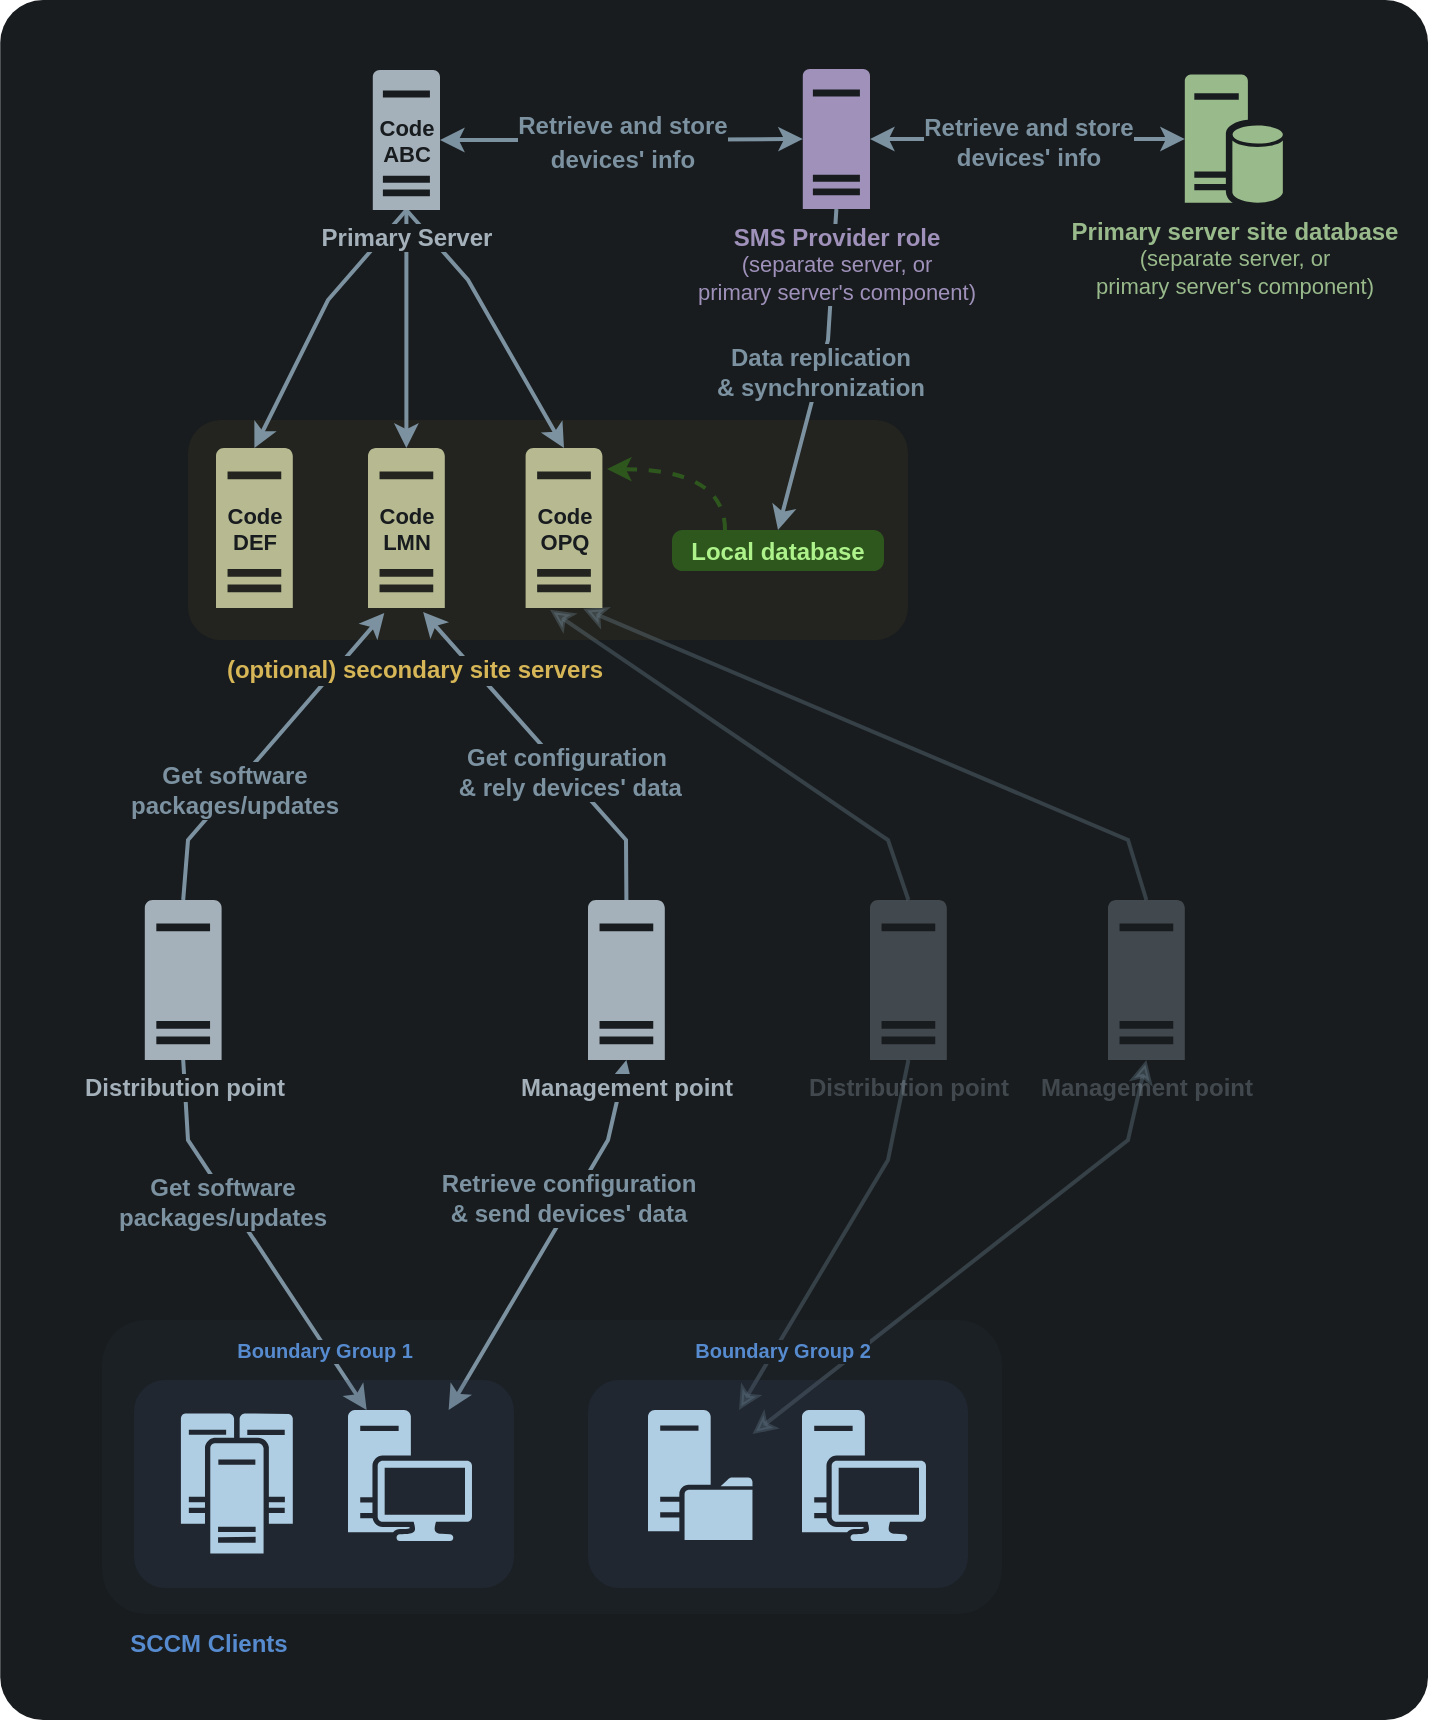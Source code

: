 <mxfile version="20.8.10" type="device"><diagram id="eWf1zptdzQgSrUiQjyD_" name="Page-1"><mxGraphModel dx="1046" dy="973" grid="1" gridSize="10" guides="1" tooltips="1" connect="1" arrows="1" fold="1" page="1" pageScale="1" pageWidth="850" pageHeight="1100" math="0" shadow="0"><root><mxCell id="0"/><mxCell id="1" parent="0"/><mxCell id="R4PEDJzUQgkb5GLHwQIX-10" value="" style="rounded=1;whiteSpace=wrap;html=1;shadow=0;sketch=0;strokeColor=none;strokeWidth=2;fontSize=12;fontColor=#4D4D4D;fillColor=#181C1F;arcSize=3;" vertex="1" parent="1"><mxGeometry x="176.12" y="70" width="713.88" height="860" as="geometry"/></mxCell><mxCell id="KeWoTmswiVsHEIokABUf-68" value="" style="rounded=1;whiteSpace=wrap;html=1;shadow=0;sketch=0;fillColor=#524620;dashed=1;strokeColor=none;strokeWidth=2;opacity=20;" parent="1" vertex="1"><mxGeometry x="270" y="280" width="360" height="110" as="geometry"/></mxCell><mxCell id="R4PEDJzUQgkb5GLHwQIX-62" value="" style="rounded=1;whiteSpace=wrap;html=1;shadow=0;sketch=0;fillColor=#34445C;dashed=1;strokeColor=none;strokeWidth=2;opacity=10;" vertex="1" parent="1"><mxGeometry x="227" y="730" width="450" height="147" as="geometry"/></mxCell><mxCell id="KeWoTmswiVsHEIokABUf-56" value="&lt;div style=&quot;border-color: var(--border-color); font-size: 12px;&quot;&gt;&lt;font style=&quot;border-color: var(--border-color);&quot;&gt;&lt;b style=&quot;border-color: var(--border-color);&quot;&gt;Retrieve and store&lt;/b&gt;&lt;/font&gt;&lt;/div&gt;&lt;div style=&quot;border-color: var(--border-color); font-size: 12px;&quot;&gt;&lt;font style=&quot;border-color: var(--border-color);&quot;&gt;&lt;b style=&quot;border-color: var(--border-color);&quot;&gt;devices'&amp;nbsp;&lt;/b&gt;&lt;/font&gt;&lt;b style=&quot;border-color: var(--border-color);&quot;&gt;info&lt;/b&gt;&lt;/div&gt;" style="edgeStyle=orthogonalEdgeStyle;rounded=0;orthogonalLoop=1;jettySize=auto;html=1;exitX=1;exitY=0.5;exitDx=0;exitDy=0;exitPerimeter=0;entryX=0;entryY=0.5;entryDx=0;entryDy=0;entryPerimeter=0;strokeWidth=2;fontSize=14;fontColor=#7C92A1;startArrow=classic;startFill=1;strokeColor=#7C92A1;labelBackgroundColor=#181C1F;" parent="1" source="KeWoTmswiVsHEIokABUf-54" target="KeWoTmswiVsHEIokABUf-3" edge="1"><mxGeometry x="0.004" relative="1" as="geometry"><mxPoint y="1" as="offset"/></mxGeometry></mxCell><mxCell id="KeWoTmswiVsHEIokABUf-64" value="&lt;div style=&quot;font-size: 12px;&quot;&gt;&lt;br&gt;&lt;/div&gt;" style="edgeLabel;html=1;align=center;verticalAlign=middle;resizable=0;points=[];fontSize=12;fontColor=#4D4D4D;" parent="KeWoTmswiVsHEIokABUf-56" vertex="1" connectable="0"><mxGeometry x="-0.159" relative="1" as="geometry"><mxPoint x="26" y="73" as="offset"/></mxGeometry></mxCell><mxCell id="KeWoTmswiVsHEIokABUf-55" value="&lt;font style=&quot;border-color: var(--border-color); font-size: 12px;&quot;&gt;&lt;b style=&quot;border-color: var(--border-color);&quot;&gt;Retrieve and store&lt;br style=&quot;border-color: var(--border-color);&quot;&gt;devices'&amp;nbsp;&lt;/b&gt;&lt;/font&gt;&lt;b style=&quot;border-color: var(--border-color); font-size: 12px;&quot;&gt;info&lt;/b&gt;" style="edgeStyle=orthogonalEdgeStyle;rounded=0;orthogonalLoop=1;jettySize=auto;html=1;exitX=1;exitY=0.5;exitDx=0;exitDy=0;exitPerimeter=0;entryX=0;entryY=0.5;entryDx=0;entryDy=0;entryPerimeter=0;strokeWidth=2;fontSize=14;fontColor=#7C92A1;startArrow=classic;startFill=1;strokeColor=#7C92A1;labelBackgroundColor=#181C1F;" parent="1" source="KeWoTmswiVsHEIokABUf-1" target="KeWoTmswiVsHEIokABUf-54" edge="1"><mxGeometry x="0.005" relative="1" as="geometry"><mxPoint x="549.2" y="127.66" as="sourcePoint"/><mxPoint as="offset"/></mxGeometry></mxCell><mxCell id="KeWoTmswiVsHEIokABUf-62" value="&lt;div style=&quot;font-size: 12px;&quot;&gt;&lt;br&gt;&lt;/div&gt;" style="edgeLabel;html=1;align=center;verticalAlign=middle;resizable=0;points=[];fontSize=14;fontColor=#4D4D4D;" parent="KeWoTmswiVsHEIokABUf-55" vertex="1" connectable="0"><mxGeometry x="-0.19" y="4" relative="1" as="geometry"><mxPoint x="20" y="3" as="offset"/></mxGeometry></mxCell><mxCell id="KeWoTmswiVsHEIokABUf-30" style="rounded=0;orthogonalLoop=1;jettySize=auto;html=1;entryX=0.5;entryY=0;entryDx=0;entryDy=0;entryPerimeter=0;strokeWidth=2;fontSize=12;fontColor=#4D4D4D;strokeColor=#7C92A1;exitX=0.5;exitY=1;exitDx=0;exitDy=0;exitPerimeter=0;" parent="1" source="KeWoTmswiVsHEIokABUf-1" target="KeWoTmswiVsHEIokABUf-17" edge="1"><mxGeometry relative="1" as="geometry"><mxPoint x="425.2" y="209.66" as="sourcePoint"/></mxGeometry></mxCell><mxCell id="KeWoTmswiVsHEIokABUf-29" value="" style="endArrow=classic;html=1;rounded=0;strokeWidth=2;fontSize=12;fontColor=#4D4D4D;entryX=0.5;entryY=0;entryDx=0;entryDy=0;entryPerimeter=0;strokeColor=#7C92A1;exitX=0.5;exitY=1;exitDx=0;exitDy=0;exitPerimeter=0;" parent="1" source="KeWoTmswiVsHEIokABUf-1" target="KeWoTmswiVsHEIokABUf-16" edge="1"><mxGeometry width="50" height="50" relative="1" as="geometry"><mxPoint x="420.69" y="208.7" as="sourcePoint"/><mxPoint x="340" y="190" as="targetPoint"/><Array as="points"><mxPoint x="340" y="220"/></Array></mxGeometry></mxCell><mxCell id="KeWoTmswiVsHEIokABUf-31" value="" style="endArrow=classic;html=1;rounded=0;strokeWidth=2;fontSize=12;fontColor=#4D4D4D;entryX=0.5;entryY=0;entryDx=0;entryDy=0;entryPerimeter=0;strokeColor=#7C92A1;exitX=0.5;exitY=1;exitDx=0;exitDy=0;exitPerimeter=0;" parent="1" target="KeWoTmswiVsHEIokABUf-18" edge="1" source="KeWoTmswiVsHEIokABUf-1"><mxGeometry width="50" height="50" relative="1" as="geometry"><mxPoint x="430" y="210" as="sourcePoint"/><mxPoint x="313.2" y="314" as="targetPoint"/><Array as="points"><mxPoint x="410" y="210"/></Array></mxGeometry></mxCell><mxCell id="KeWoTmswiVsHEIokABUf-43" value="&lt;div style=&quot;border-color: var(--border-color);&quot;&gt;&lt;font style=&quot;border-color: var(--border-color);&quot;&gt;&lt;b style=&quot;border-color: var(--border-color);&quot;&gt;Retrieve configuration&lt;/b&gt;&lt;/font&gt;&lt;/div&gt;&lt;div style=&quot;border-color: var(--border-color);&quot;&gt;&lt;font style=&quot;border-color: var(--border-color);&quot;&gt;&lt;b style=&quot;border-color: var(--border-color);&quot;&gt;&amp;amp; send devices' data&lt;/b&gt;&lt;/font&gt;&lt;/div&gt;" style="endArrow=classic;html=1;rounded=0;strokeWidth=2;fontSize=12;fontColor=#7C92A1;strokeColor=#7C92A1;startArrow=classic;startFill=1;endFill=1;entryX=0.5;entryY=1;entryDx=0;entryDy=0;entryPerimeter=0;labelBackgroundColor=#181C1F;" parent="1" source="R4PEDJzUQgkb5GLHwQIX-34" edge="1" target="KeWoTmswiVsHEIokABUf-34"><mxGeometry x="0.227" y="2" width="50" height="50" relative="1" as="geometry"><mxPoint x="484.8" y="765.1" as="sourcePoint"/><mxPoint x="603" y="581.52" as="targetPoint"/><Array as="points"><mxPoint x="480" y="640"/></Array><mxPoint as="offset"/></mxGeometry></mxCell><mxCell id="KeWoTmswiVsHEIokABUf-45" value="&lt;div style=&quot;font-size: 12px;&quot;&gt;&lt;br&gt;&lt;/div&gt;" style="edgeLabel;html=1;align=center;verticalAlign=middle;resizable=0;points=[];fontSize=14;fontColor=#4D4D4D;" parent="KeWoTmswiVsHEIokABUf-43" vertex="1" connectable="0"><mxGeometry x="-0.664" y="-2" relative="1" as="geometry"><mxPoint x="69" y="-45" as="offset"/></mxGeometry></mxCell><mxCell id="3j9KUwUvgYnOgWsQ5Ff8-98" value="&lt;b style=&quot;border-color: var(--border-color);&quot;&gt;Get software&lt;/b&gt;&lt;div style=&quot;border-color: var(--border-color);&quot;&gt;&lt;font style=&quot;border-color: var(--border-color);&quot;&gt;&lt;b style=&quot;border-color: var(--border-color);&quot;&gt;packages&lt;/b&gt;&lt;/font&gt;&lt;font style=&quot;border-color: var(--border-color);&quot;&gt;&lt;b style=&quot;border-color: var(--border-color);&quot;&gt;/updates&lt;/b&gt;&lt;/font&gt;&lt;/div&gt;" style="endArrow=none;html=1;rounded=0;strokeWidth=2;fontSize=12;fontColor=#7C92A1;strokeColor=#7C92A1;startArrow=classic;startFill=1;entryX=0.5;entryY=1;entryDx=0;entryDy=0;entryPerimeter=0;labelBackgroundColor=#181C1F;" parent="1" source="R4PEDJzUQgkb5GLHwQIX-34" edge="1" target="3j9KUwUvgYnOgWsQ5Ff8-86"><mxGeometry x="0.251" y="3" width="50" height="50" relative="1" as="geometry"><mxPoint x="468.3" y="762.28" as="sourcePoint"/><mxPoint x="451" y="581.52" as="targetPoint"/><Array as="points"><mxPoint x="270" y="640"/></Array><mxPoint as="offset"/></mxGeometry></mxCell><mxCell id="3j9KUwUvgYnOgWsQ5Ff8-99" value="&lt;div style=&quot;font-size: 12px;&quot;&gt;&lt;br&gt;&lt;/div&gt;" style="edgeLabel;html=1;align=center;verticalAlign=middle;resizable=0;points=[];fontSize=14;fontColor=#4D4D4D;" parent="3j9KUwUvgYnOgWsQ5Ff8-98" vertex="1" connectable="0"><mxGeometry x="-0.664" y="-2" relative="1" as="geometry"><mxPoint x="-27" y="-56" as="offset"/></mxGeometry></mxCell><mxCell id="3j9KUwUvgYnOgWsQ5Ff8-101" value="&lt;div style=&quot;border-color: var(--border-color);&quot;&gt;&lt;b style=&quot;border-color: var(--border-color);&quot;&gt;Get software&lt;/b&gt;&lt;/div&gt;&lt;div style=&quot;border-color: var(--border-color);&quot;&gt;&lt;b style=&quot;border-color: var(--border-color);&quot;&gt;packages/updates&lt;/b&gt;&lt;/div&gt;" style="endArrow=none;html=1;rounded=0;strokeWidth=2;fontSize=12;fontColor=#7C92A1;strokeColor=#7C92A1;startArrow=classic;startFill=1;exitX=0.212;exitY=1.032;exitDx=0;exitDy=0;entryX=0.5;entryY=0;entryDx=0;entryDy=0;entryPerimeter=0;labelBackgroundColor=#181C1F;exitPerimeter=0;" parent="1" target="3j9KUwUvgYnOgWsQ5Ff8-86" edge="1" source="KeWoTmswiVsHEIokABUf-17"><mxGeometry x="0.287" y="1" width="50" height="50" relative="1" as="geometry"><mxPoint x="530.5" y="374" as="sourcePoint"/><mxPoint x="384.2" y="465.52" as="targetPoint"/><Array as="points"><mxPoint x="270" y="490"/></Array><mxPoint as="offset"/></mxGeometry></mxCell><mxCell id="3j9KUwUvgYnOgWsQ5Ff8-108" value="&lt;div&gt;&lt;br&gt;&lt;/div&gt;" style="edgeLabel;html=1;align=center;verticalAlign=middle;resizable=0;points=[];fontSize=12;fontColor=#4D4D4D;" parent="3j9KUwUvgYnOgWsQ5Ff8-101" vertex="1" connectable="0"><mxGeometry x="0.426" y="3" relative="1" as="geometry"><mxPoint x="-12" y="7" as="offset"/></mxGeometry></mxCell><mxCell id="3j9KUwUvgYnOgWsQ5Ff8-112" value="&lt;div style=&quot;border-color: var(--border-color);&quot;&gt;&lt;b style=&quot;border-color: var(--border-color);&quot;&gt;Data replication&lt;br style=&quot;border-color: var(--border-color);&quot;&gt;&lt;/b&gt;&lt;/div&gt;&lt;div style=&quot;border-color: var(--border-color);&quot;&gt;&lt;b style=&quot;border-color: var(--border-color);&quot;&gt;&amp;amp; synchronization&lt;/b&gt;&lt;/div&gt;" style="endArrow=none;html=1;rounded=0;strokeColor=#7C92A1;strokeWidth=2;fontSize=12;fontColor=#7C92A1;exitX=0.5;exitY=0;exitDx=0;exitDy=0;startArrow=classic;startFill=1;entryX=0.5;entryY=1;entryDx=0;entryDy=0;entryPerimeter=0;labelBackgroundColor=#181C1F;" parent="1" source="3j9KUwUvgYnOgWsQ5Ff8-74" edge="1" target="KeWoTmswiVsHEIokABUf-54"><mxGeometry width="50" height="50" relative="1" as="geometry"><mxPoint x="890" y="330" as="sourcePoint"/><mxPoint x="940" y="280" as="targetPoint"/><Array as="points"><mxPoint x="590" y="240"/></Array></mxGeometry></mxCell><mxCell id="3j9KUwUvgYnOgWsQ5Ff8-113" value="&lt;div&gt;&lt;br&gt;&lt;/div&gt;" style="edgeLabel;html=1;align=center;verticalAlign=middle;resizable=0;points=[];fontSize=12;fontColor=#4D4D4D;" parent="3j9KUwUvgYnOgWsQ5Ff8-112" vertex="1" connectable="0"><mxGeometry x="-0.018" y="-2" relative="1" as="geometry"><mxPoint x="158" y="128" as="offset"/></mxGeometry></mxCell><mxCell id="3j9KUwUvgYnOgWsQ5Ff8-105" value="&lt;div style=&quot;border-color: var(--border-color);&quot;&gt;&lt;b style=&quot;border-color: var(--border-color);&quot;&gt;Get configuration&lt;/b&gt;&lt;/div&gt;&lt;div style=&quot;border-color: var(--border-color);&quot;&gt;&lt;b style=&quot;border-color: var(--border-color);&quot;&gt;&amp;nbsp;&amp;amp; rely devices' data&lt;/b&gt;&lt;/div&gt;" style="endArrow=none;html=1;rounded=0;strokeWidth=2;fontSize=12;fontColor=#7C92A1;strokeColor=#7C92A1;startArrow=classic;startFill=1;entryX=0.5;entryY=0;entryDx=0;entryDy=0;entryPerimeter=0;exitX=0.718;exitY=1.025;exitDx=0;exitDy=0;exitPerimeter=0;labelBackgroundColor=#181C1F;" parent="1" target="KeWoTmswiVsHEIokABUf-34" edge="1" source="KeWoTmswiVsHEIokABUf-17"><mxGeometry x="0.177" width="50" height="50" relative="1" as="geometry"><mxPoint x="559.41" y="374.43" as="sourcePoint"/><mxPoint x="352.2" y="491.52" as="targetPoint"/><Array as="points"><mxPoint x="489" y="490"/></Array><mxPoint as="offset"/></mxGeometry></mxCell><mxCell id="3j9KUwUvgYnOgWsQ5Ff8-107" value="&lt;div&gt;&lt;br&gt;&lt;/div&gt;" style="edgeLabel;html=1;align=center;verticalAlign=middle;resizable=0;points=[];fontSize=12;fontColor=#4D4D4D;" parent="3j9KUwUvgYnOgWsQ5Ff8-105" vertex="1" connectable="0"><mxGeometry x="-0.409" y="1" relative="1" as="geometry"><mxPoint x="23" y="55" as="offset"/></mxGeometry></mxCell><mxCell id="KeWoTmswiVsHEIokABUf-14" value="&lt;b&gt;SCCM Clients&lt;/b&gt;" style="text;html=1;align=center;verticalAlign=middle;resizable=0;points=[];autosize=1;strokeColor=none;fillColor=none;fontSize=12;fontColor=#578BCF;" parent="1" vertex="1"><mxGeometry x="230" y="877" width="100" height="30" as="geometry"/></mxCell><mxCell id="KeWoTmswiVsHEIokABUf-16" value="" style="sketch=0;aspect=fixed;pointerEvents=1;shadow=0;dashed=0;html=1;strokeColor=none;labelPosition=center;verticalLabelPosition=bottom;verticalAlign=top;align=center;fillColor=#B7BA91;shape=mxgraph.mscae.enterprise.server_generic;fontStyle=0" parent="1" vertex="1"><mxGeometry x="284" y="294" width="38.4" height="80" as="geometry"/></mxCell><mxCell id="KeWoTmswiVsHEIokABUf-17" value="" style="sketch=0;aspect=fixed;pointerEvents=1;shadow=0;dashed=0;html=1;strokeColor=none;labelPosition=center;verticalLabelPosition=bottom;verticalAlign=top;align=center;fillColor=#B7BA91;shape=mxgraph.mscae.enterprise.server_generic;fontStyle=0" parent="1" vertex="1"><mxGeometry x="360" y="294" width="38.4" height="80" as="geometry"/></mxCell><mxCell id="KeWoTmswiVsHEIokABUf-69" value="&lt;div style=&quot;font-size: 12px;&quot;&gt;&lt;font style=&quot;font-size: 12px;&quot;&gt;&lt;span style=&quot;font-size: 12px;&quot;&gt;(optional) secondary site servers&lt;/span&gt;&lt;/font&gt;&lt;/div&gt;" style="text;html=1;align=center;verticalAlign=middle;resizable=0;points=[];autosize=1;strokeColor=none;fillColor=none;fontSize=12;fontColor=#D6B656;fontStyle=1;labelBackgroundColor=#181C1F;" parent="1" vertex="1"><mxGeometry x="278.2" y="390" width="210" height="30" as="geometry"/></mxCell><mxCell id="KeWoTmswiVsHEIokABUf-3" value="&lt;div&gt;&lt;font&gt;&lt;b&gt;Primary server&amp;nbsp;&lt;/b&gt;&lt;/font&gt;&lt;b style=&quot;background-color: initial;&quot;&gt;site database&lt;br&gt;&lt;/b&gt;&lt;div style=&quot;border-color: var(--border-color); font-size: 11px;&quot;&gt;&lt;font style=&quot;border-color: var(--border-color);&quot;&gt;(separate server, or&lt;/font&gt;&lt;/div&gt;&lt;div style=&quot;border-color: var(--border-color); font-size: 11px;&quot;&gt;&lt;font style=&quot;border-color: var(--border-color);&quot;&gt;primary server's component)&lt;/font&gt;&lt;/div&gt;&lt;/div&gt;" style="sketch=0;aspect=fixed;pointerEvents=1;shadow=0;dashed=0;html=1;strokeColor=none;labelPosition=center;verticalLabelPosition=bottom;verticalAlign=top;align=center;fillColor=#99BA8B;shape=mxgraph.mscae.enterprise.database_server;fontColor=#99BA8B;" parent="1" vertex="1"><mxGeometry x="768.4" y="107.25" width="49.02" height="64.5" as="geometry"/></mxCell><mxCell id="R4PEDJzUQgkb5GLHwQIX-36" style="edgeStyle=orthogonalEdgeStyle;curved=1;rounded=0;orthogonalLoop=1;jettySize=auto;html=1;entryX=1.06;entryY=0.132;entryDx=0;entryDy=0;entryPerimeter=0;labelBackgroundColor=none;strokeColor=#2E571E;fontSize=11;fontColor=#A7BA91;exitX=0.25;exitY=0;exitDx=0;exitDy=0;strokeWidth=2;dashed=1;" edge="1" parent="1" source="3j9KUwUvgYnOgWsQ5Ff8-74" target="KeWoTmswiVsHEIokABUf-18"><mxGeometry relative="1" as="geometry"/></mxCell><mxCell id="3j9KUwUvgYnOgWsQ5Ff8-74" value="&lt;b&gt;&lt;font style=&quot;font-size: 12px;&quot;&gt;Local database&lt;/font&gt;&lt;/b&gt;" style="rounded=1;whiteSpace=wrap;html=1;shadow=0;dashed=1;labelBackgroundColor=none;sketch=0;strokeColor=none;strokeWidth=2;fontSize=14;fontColor=#ADF28A;fillColor=#2E571E;arcSize=26;" parent="1" vertex="1"><mxGeometry x="512" y="335" width="106" height="20.5" as="geometry"/></mxCell><mxCell id="R4PEDJzUQgkb5GLHwQIX-57" style="rounded=0;orthogonalLoop=1;jettySize=auto;html=1;labelBackgroundColor=none;strokeColor=#7C92A1;strokeWidth=2;fontSize=10;fontColor=#6BABFF;startArrow=classic;startFill=1;opacity=30;exitX=0.5;exitY=1;exitDx=0;exitDy=0;exitPerimeter=0;" edge="1" parent="1" source="R4PEDJzUQgkb5GLHwQIX-53" target="R4PEDJzUQgkb5GLHwQIX-48"><mxGeometry relative="1" as="geometry"><Array as="points"><mxPoint x="740" y="640"/></Array></mxGeometry></mxCell><mxCell id="R4PEDJzUQgkb5GLHwQIX-59" style="rounded=0;orthogonalLoop=1;jettySize=auto;html=1;labelBackgroundColor=none;strokeColor=#7C92A1;strokeWidth=2;fontSize=10;fontColor=#6BABFF;opacity=30;exitX=0.5;exitY=0;exitDx=0;exitDy=0;exitPerimeter=0;entryX=0.749;entryY=1.004;entryDx=0;entryDy=0;entryPerimeter=0;" edge="1" parent="1" source="R4PEDJzUQgkb5GLHwQIX-53" target="KeWoTmswiVsHEIokABUf-18"><mxGeometry relative="1" as="geometry"><Array as="points"><mxPoint x="740" y="490"/></Array></mxGeometry></mxCell><mxCell id="R4PEDJzUQgkb5GLHwQIX-53" value="&lt;font&gt;&lt;b&gt;Management point&lt;br&gt;&lt;/b&gt;&lt;/font&gt;" style="sketch=0;aspect=fixed;pointerEvents=1;shadow=0;dashed=0;html=1;strokeColor=none;labelPosition=center;verticalLabelPosition=bottom;verticalAlign=top;align=center;fillColor=#A4B1BA;shape=mxgraph.mscae.enterprise.server_generic;fontStyle=0;fontColor=#A4B1BA;opacity=30;textOpacity=30;" vertex="1" parent="1"><mxGeometry x="730" y="520" width="38.4" height="80" as="geometry"/></mxCell><mxCell id="R4PEDJzUQgkb5GLHwQIX-56" style="rounded=0;orthogonalLoop=1;jettySize=auto;html=1;labelBackgroundColor=none;strokeColor=#7C92A1;strokeWidth=2;fontSize=10;fontColor=none;opacity=30;noLabel=1;exitX=0.5;exitY=1;exitDx=0;exitDy=0;exitPerimeter=0;" edge="1" parent="1" source="R4PEDJzUQgkb5GLHwQIX-54" target="R4PEDJzUQgkb5GLHwQIX-48"><mxGeometry relative="1" as="geometry"><Array as="points"><mxPoint x="620" y="650"/></Array></mxGeometry></mxCell><mxCell id="R4PEDJzUQgkb5GLHwQIX-58" style="rounded=0;orthogonalLoop=1;jettySize=auto;html=1;labelBackgroundColor=none;strokeColor=#7C92A1;strokeWidth=2;fontSize=10;fontColor=#6BABFF;opacity=30;exitX=0.5;exitY=0;exitDx=0;exitDy=0;exitPerimeter=0;entryX=0.318;entryY=1.011;entryDx=0;entryDy=0;entryPerimeter=0;" edge="1" parent="1" source="R4PEDJzUQgkb5GLHwQIX-54" target="KeWoTmswiVsHEIokABUf-18"><mxGeometry relative="1" as="geometry"><Array as="points"><mxPoint x="620" y="490"/></Array></mxGeometry></mxCell><mxCell id="R4PEDJzUQgkb5GLHwQIX-54" value="&lt;b&gt;&lt;font&gt;Distribution point&lt;br&gt;&lt;/font&gt;&lt;/b&gt;" style="sketch=0;aspect=fixed;pointerEvents=1;shadow=0;dashed=0;html=1;strokeColor=none;labelPosition=center;verticalLabelPosition=bottom;verticalAlign=top;align=center;fillColor=#A4B1BA;shape=mxgraph.mscae.enterprise.server_generic;fontStyle=0;fontColor=#A4B1BA;opacity=30;textOpacity=30;" vertex="1" parent="1"><mxGeometry x="611" y="520" width="38.4" height="80" as="geometry"/></mxCell><mxCell id="KeWoTmswiVsHEIokABUf-34" value="&lt;font&gt;&lt;b&gt;Management point&lt;br&gt;&lt;/b&gt;&lt;/font&gt;" style="sketch=0;aspect=fixed;pointerEvents=1;shadow=0;dashed=0;html=1;strokeColor=none;labelPosition=center;verticalLabelPosition=bottom;verticalAlign=top;align=center;fillColor=#A4B1BA;shape=mxgraph.mscae.enterprise.server_generic;fontStyle=0;fontColor=#A4B1BA;labelBackgroundColor=#181C1F;" parent="1" vertex="1"><mxGeometry x="470" y="520" width="38.4" height="80" as="geometry"/></mxCell><mxCell id="3j9KUwUvgYnOgWsQ5Ff8-86" value="&lt;b&gt;&lt;font&gt;Distribution point&lt;br&gt;&lt;/font&gt;&lt;/b&gt;" style="sketch=0;aspect=fixed;pointerEvents=1;shadow=0;dashed=0;html=1;strokeColor=none;labelPosition=center;verticalLabelPosition=bottom;verticalAlign=top;align=center;fillColor=#A4B1BA;shape=mxgraph.mscae.enterprise.server_generic;fontStyle=0;fontColor=#A4B1BA;container=1;labelBackgroundColor=#181C1F;" parent="1" vertex="1"><mxGeometry x="248.4" y="520" width="38.4" height="80" as="geometry"/></mxCell><mxCell id="KeWoTmswiVsHEIokABUf-1" value="&lt;b style=&quot;border-color: var(--border-color);&quot;&gt;Primary Server&lt;/b&gt;" style="sketch=0;aspect=fixed;pointerEvents=1;shadow=0;dashed=0;html=1;strokeColor=none;labelPosition=center;verticalLabelPosition=bottom;verticalAlign=top;align=center;fillColor=#A4B1BA;shape=mxgraph.mscae.enterprise.server_generic;fontColor=#A4B1BA;labelBackgroundColor=#181C1F;labelBorderColor=none;" parent="1" vertex="1"><mxGeometry x="362.4" y="105" width="33.6" height="70" as="geometry"/></mxCell><mxCell id="KeWoTmswiVsHEIokABUf-54" value="&lt;div&gt;&lt;font&gt;&lt;b&gt;SMS Provider&amp;nbsp;&lt;/b&gt;&lt;/font&gt;&lt;b&gt;role&lt;/b&gt;&lt;/div&gt;&lt;div style=&quot;font-size: 11px;&quot;&gt;&lt;font style=&quot;font-size: 11px;&quot;&gt;(separate server, or&lt;/font&gt;&lt;/div&gt;&lt;div style=&quot;font-size: 11px;&quot;&gt;&lt;font style=&quot;font-size: 11px;&quot;&gt;primary server's component)&lt;/font&gt;&lt;/div&gt;" style="sketch=0;aspect=fixed;pointerEvents=1;shadow=0;dashed=0;html=1;strokeColor=none;labelPosition=center;verticalLabelPosition=bottom;verticalAlign=top;align=center;fillColor=#9F91BA;shape=mxgraph.mscae.enterprise.server_generic;fontStyle=0;fontColor=#9F91BA;labelBackgroundColor=#181C1F;labelBorderColor=none;" parent="1" vertex="1"><mxGeometry x="577.4" y="104.5" width="33.6" height="70" as="geometry"/></mxCell><mxCell id="R4PEDJzUQgkb5GLHwQIX-66" value="&lt;font style=&quot;font-size: 11px;&quot;&gt;&lt;span&gt;&lt;font style=&quot;font-size: 11px;&quot;&gt;Code&lt;br&gt;&lt;/font&gt;&lt;/span&gt;&lt;/font&gt;&lt;div style=&quot;font-size: 11px;&quot;&gt;&lt;font style=&quot;font-size: 11px;&quot;&gt;&lt;span&gt;&lt;font style=&quot;font-size: 11px;&quot;&gt;LMN&lt;/font&gt;&lt;/span&gt;&lt;/font&gt;&lt;/div&gt;" style="text;html=1;align=center;verticalAlign=middle;resizable=0;points=[];autosize=1;strokeColor=none;fillColor=none;fontSize=12;fontColor=#181C1F;fontStyle=1" vertex="1" parent="1"><mxGeometry x="354.2" y="314" width="50" height="40" as="geometry"/></mxCell><mxCell id="R4PEDJzUQgkb5GLHwQIX-67" value="&lt;font style=&quot;font-size: 11px;&quot;&gt;&lt;span&gt;&lt;font style=&quot;font-size: 11px;&quot;&gt;Code&lt;br&gt;&lt;/font&gt;&lt;/span&gt;&lt;/font&gt;&lt;div style=&quot;font-size: 11px;&quot;&gt;&lt;font style=&quot;font-size: 11px;&quot;&gt;&lt;span&gt;&lt;font style=&quot;font-size: 11px;&quot;&gt;DEF&lt;/font&gt;&lt;/span&gt;&lt;/font&gt;&lt;/div&gt;" style="text;html=1;align=center;verticalAlign=middle;resizable=0;points=[];autosize=1;strokeColor=none;fillColor=none;fontSize=12;fontColor=#181C1F;fontStyle=1" vertex="1" parent="1"><mxGeometry x="278.2" y="314" width="50" height="40" as="geometry"/></mxCell><mxCell id="R4PEDJzUQgkb5GLHwQIX-68" value="&lt;font style=&quot;font-size: 11px;&quot;&gt;&lt;span&gt;&lt;font style=&quot;font-size: 11px;&quot;&gt;Code&lt;br&gt;&lt;/font&gt;&lt;/span&gt;&lt;/font&gt;&lt;div style=&quot;font-size: 11px;&quot;&gt;&lt;font style=&quot;font-size: 11px;&quot;&gt;&lt;span&gt;&lt;font style=&quot;font-size: 11px;&quot;&gt;ABC&lt;/font&gt;&lt;/span&gt;&lt;/font&gt;&lt;/div&gt;" style="text;html=1;align=center;verticalAlign=middle;resizable=0;points=[];autosize=1;strokeColor=none;fillColor=none;fontSize=12;fontColor=#181C1F;fontStyle=1" vertex="1" parent="1"><mxGeometry x="354.2" y="120" width="50" height="40" as="geometry"/></mxCell><mxCell id="KeWoTmswiVsHEIokABUf-18" value="" style="sketch=0;aspect=fixed;pointerEvents=1;shadow=0;dashed=0;html=1;strokeColor=none;labelPosition=center;verticalLabelPosition=bottom;verticalAlign=top;align=center;fillColor=#B7BA91;shape=mxgraph.mscae.enterprise.server_generic;fontStyle=0" parent="1" vertex="1"><mxGeometry x="438.8" y="294" width="38.4" height="80" as="geometry"/></mxCell><mxCell id="3j9KUwUvgYnOgWsQ5Ff8-114" value="&lt;font style=&quot;font-size: 11px;&quot;&gt;&lt;span&gt;&lt;font style=&quot;font-size: 11px;&quot;&gt;Code&lt;br&gt;&lt;/font&gt;&lt;/span&gt;&lt;/font&gt;&lt;div style=&quot;font-size: 11px;&quot;&gt;&lt;font style=&quot;font-size: 11px;&quot;&gt;&lt;span&gt;&lt;font style=&quot;font-size: 11px;&quot;&gt;OPQ&lt;/font&gt;&lt;/span&gt;&lt;/font&gt;&lt;/div&gt;" style="text;html=1;align=center;verticalAlign=middle;resizable=0;points=[];autosize=1;strokeColor=none;fillColor=none;fontSize=12;fontColor=#181C1F;fontStyle=1" parent="1" vertex="1"><mxGeometry x="433.0" y="314" width="50" height="40" as="geometry"/></mxCell><mxCell id="R4PEDJzUQgkb5GLHwQIX-44" value="" style="rounded=1;whiteSpace=wrap;html=1;shadow=0;sketch=0;fillColor=#34445C;dashed=1;strokeColor=none;strokeWidth=2;opacity=20;" vertex="1" parent="1"><mxGeometry x="470" y="760" width="190" height="104" as="geometry"/></mxCell><mxCell id="R4PEDJzUQgkb5GLHwQIX-46" value="" style="sketch=0;pointerEvents=1;shadow=0;dashed=0;html=1;strokeColor=none;fillColor=#B0CEE3;labelPosition=center;verticalLabelPosition=bottom;verticalAlign=top;outlineConnect=0;align=center;shape=mxgraph.office.devices.workstation;rounded=1;strokeWidth=2;fontSize=11;fontColor=#B0CEE3;" vertex="1" parent="1"><mxGeometry x="577" y="775" width="61.99" height="65.5" as="geometry"/></mxCell><mxCell id="R4PEDJzUQgkb5GLHwQIX-47" value="&lt;font style=&quot;font-size: 10px;&quot;&gt;&lt;span style=&quot;font-size: 10px;&quot;&gt;&lt;font style=&quot;font-size: 10px;&quot;&gt;Boundary Group 2&lt;br&gt;&lt;/font&gt;&lt;/span&gt;&lt;/font&gt;" style="text;html=1;align=center;verticalAlign=middle;resizable=0;points=[];autosize=1;strokeColor=none;fillColor=none;fontColor=#578BCF;fontStyle=1;fontSize=10;labelBackgroundColor=#1b2025;" vertex="1" parent="1"><mxGeometry x="512" y="730" width="110" height="30" as="geometry"/></mxCell><mxCell id="R4PEDJzUQgkb5GLHwQIX-48" value="" style="sketch=0;pointerEvents=1;shadow=0;dashed=0;html=1;strokeColor=none;fillColor=#B0CEE3;labelPosition=center;verticalLabelPosition=bottom;verticalAlign=top;outlineConnect=0;align=center;shape=mxgraph.office.servers.file_server;rounded=1;strokeWidth=2;fontSize=10;fontColor=#6BABFF;" vertex="1" parent="1"><mxGeometry x="500" y="775" width="52.23" height="65" as="geometry"/></mxCell><mxCell id="KeWoTmswiVsHEIokABUf-8" value="" style="rounded=1;whiteSpace=wrap;html=1;shadow=0;sketch=0;fillColor=#34445C;dashed=1;strokeColor=none;strokeWidth=2;opacity=20;" parent="1" vertex="1"><mxGeometry x="243" y="760" width="190" height="104" as="geometry"/></mxCell><mxCell id="R4PEDJzUQgkb5GLHwQIX-12" value="" style="sketch=0;aspect=fixed;pointerEvents=1;shadow=0;dashed=0;html=1;strokeColor=none;labelPosition=center;verticalLabelPosition=bottom;verticalAlign=top;align=center;fillColor=#B0CEE3;shape=mxgraph.mscae.enterprise.cluster_server" vertex="1" parent="1"><mxGeometry x="266.4" y="776.75" width="56" height="70" as="geometry"/></mxCell><mxCell id="R4PEDJzUQgkb5GLHwQIX-34" value="" style="sketch=0;pointerEvents=1;shadow=0;dashed=0;html=1;strokeColor=none;fillColor=#B0CEE3;labelPosition=center;verticalLabelPosition=bottom;verticalAlign=top;outlineConnect=0;align=center;shape=mxgraph.office.devices.workstation;rounded=1;strokeWidth=2;fontSize=11;fontColor=#B0CEE3;" vertex="1" parent="1"><mxGeometry x="350.0" y="775" width="61.99" height="65.5" as="geometry"/></mxCell><mxCell id="KeWoTmswiVsHEIokABUf-9" value="&lt;font style=&quot;font-size: 10px;&quot;&gt;&lt;span style=&quot;font-size: 10px;&quot;&gt;&lt;font style=&quot;font-size: 10px;&quot;&gt;Boundary Group 1&lt;br&gt;&lt;/font&gt;&lt;/span&gt;&lt;/font&gt;" style="text;html=1;align=center;verticalAlign=middle;resizable=0;points=[];autosize=1;strokeColor=none;fillColor=none;fontColor=#578BCF;fontStyle=1;fontSize=10;labelBackgroundColor=#1b2025;" parent="1" vertex="1"><mxGeometry x="283" y="730" width="110" height="30" as="geometry"/></mxCell></root></mxGraphModel></diagram></mxfile>